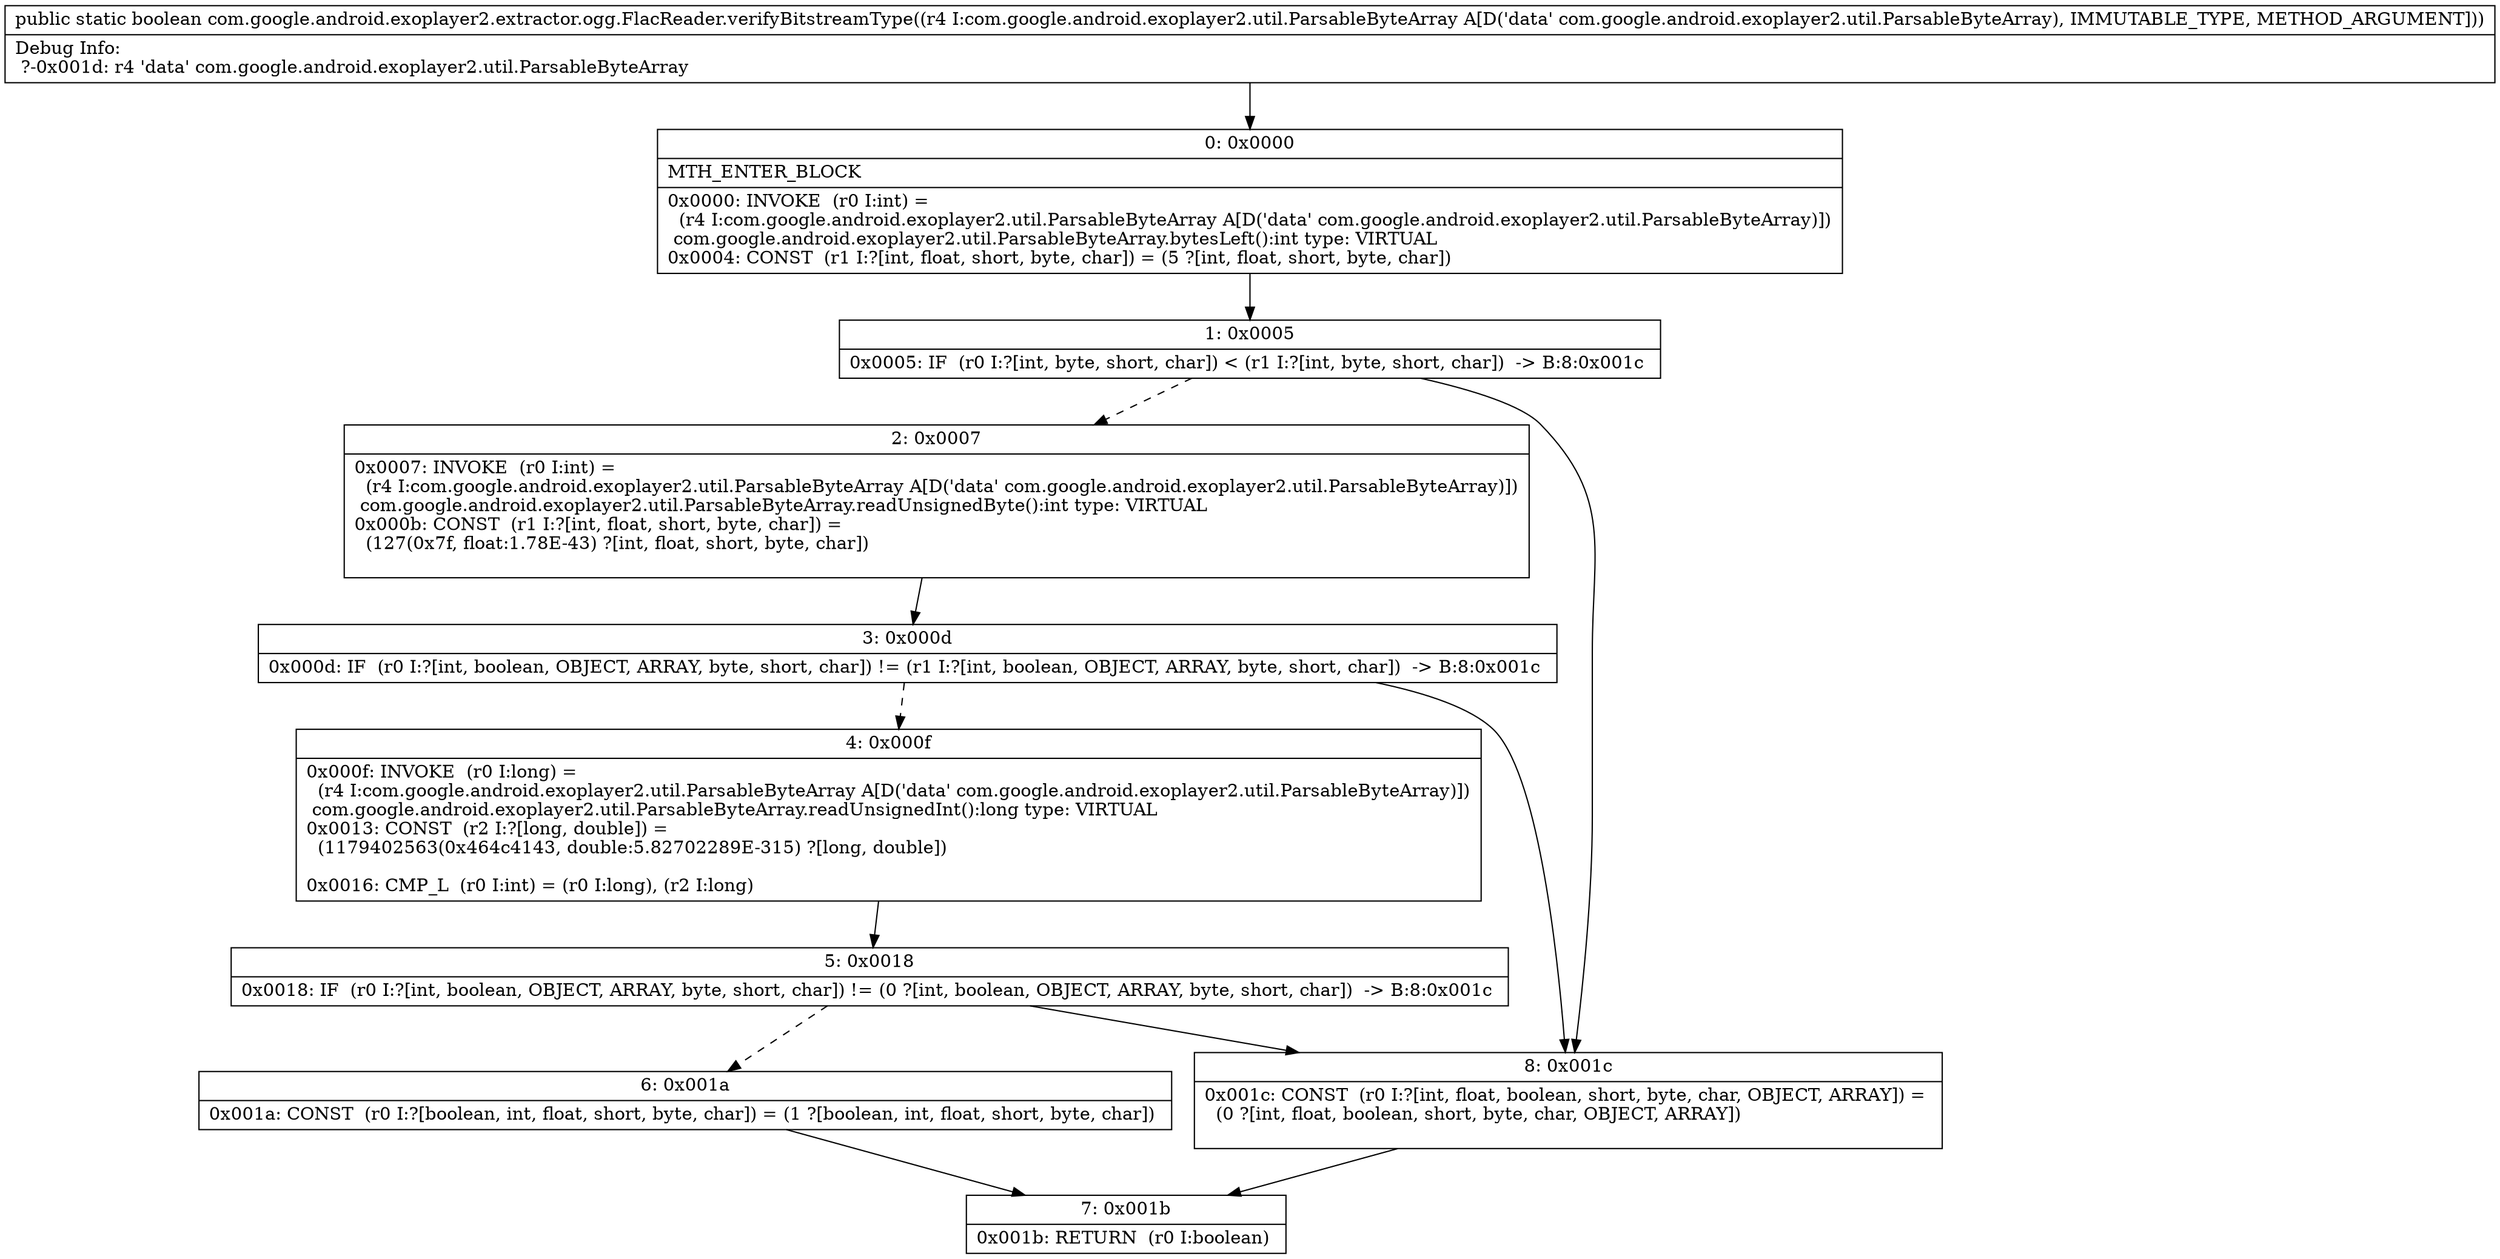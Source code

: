 digraph "CFG forcom.google.android.exoplayer2.extractor.ogg.FlacReader.verifyBitstreamType(Lcom\/google\/android\/exoplayer2\/util\/ParsableByteArray;)Z" {
Node_0 [shape=record,label="{0\:\ 0x0000|MTH_ENTER_BLOCK\l|0x0000: INVOKE  (r0 I:int) = \l  (r4 I:com.google.android.exoplayer2.util.ParsableByteArray A[D('data' com.google.android.exoplayer2.util.ParsableByteArray)])\l com.google.android.exoplayer2.util.ParsableByteArray.bytesLeft():int type: VIRTUAL \l0x0004: CONST  (r1 I:?[int, float, short, byte, char]) = (5 ?[int, float, short, byte, char]) \l}"];
Node_1 [shape=record,label="{1\:\ 0x0005|0x0005: IF  (r0 I:?[int, byte, short, char]) \< (r1 I:?[int, byte, short, char])  \-\> B:8:0x001c \l}"];
Node_2 [shape=record,label="{2\:\ 0x0007|0x0007: INVOKE  (r0 I:int) = \l  (r4 I:com.google.android.exoplayer2.util.ParsableByteArray A[D('data' com.google.android.exoplayer2.util.ParsableByteArray)])\l com.google.android.exoplayer2.util.ParsableByteArray.readUnsignedByte():int type: VIRTUAL \l0x000b: CONST  (r1 I:?[int, float, short, byte, char]) = \l  (127(0x7f, float:1.78E\-43) ?[int, float, short, byte, char])\l \l}"];
Node_3 [shape=record,label="{3\:\ 0x000d|0x000d: IF  (r0 I:?[int, boolean, OBJECT, ARRAY, byte, short, char]) != (r1 I:?[int, boolean, OBJECT, ARRAY, byte, short, char])  \-\> B:8:0x001c \l}"];
Node_4 [shape=record,label="{4\:\ 0x000f|0x000f: INVOKE  (r0 I:long) = \l  (r4 I:com.google.android.exoplayer2.util.ParsableByteArray A[D('data' com.google.android.exoplayer2.util.ParsableByteArray)])\l com.google.android.exoplayer2.util.ParsableByteArray.readUnsignedInt():long type: VIRTUAL \l0x0013: CONST  (r2 I:?[long, double]) = \l  (1179402563(0x464c4143, double:5.82702289E\-315) ?[long, double])\l \l0x0016: CMP_L  (r0 I:int) = (r0 I:long), (r2 I:long) \l}"];
Node_5 [shape=record,label="{5\:\ 0x0018|0x0018: IF  (r0 I:?[int, boolean, OBJECT, ARRAY, byte, short, char]) != (0 ?[int, boolean, OBJECT, ARRAY, byte, short, char])  \-\> B:8:0x001c \l}"];
Node_6 [shape=record,label="{6\:\ 0x001a|0x001a: CONST  (r0 I:?[boolean, int, float, short, byte, char]) = (1 ?[boolean, int, float, short, byte, char]) \l}"];
Node_7 [shape=record,label="{7\:\ 0x001b|0x001b: RETURN  (r0 I:boolean) \l}"];
Node_8 [shape=record,label="{8\:\ 0x001c|0x001c: CONST  (r0 I:?[int, float, boolean, short, byte, char, OBJECT, ARRAY]) = \l  (0 ?[int, float, boolean, short, byte, char, OBJECT, ARRAY])\l \l}"];
MethodNode[shape=record,label="{public static boolean com.google.android.exoplayer2.extractor.ogg.FlacReader.verifyBitstreamType((r4 I:com.google.android.exoplayer2.util.ParsableByteArray A[D('data' com.google.android.exoplayer2.util.ParsableByteArray), IMMUTABLE_TYPE, METHOD_ARGUMENT]))  | Debug Info:\l  ?\-0x001d: r4 'data' com.google.android.exoplayer2.util.ParsableByteArray\l}"];
MethodNode -> Node_0;
Node_0 -> Node_1;
Node_1 -> Node_2[style=dashed];
Node_1 -> Node_8;
Node_2 -> Node_3;
Node_3 -> Node_4[style=dashed];
Node_3 -> Node_8;
Node_4 -> Node_5;
Node_5 -> Node_6[style=dashed];
Node_5 -> Node_8;
Node_6 -> Node_7;
Node_8 -> Node_7;
}

